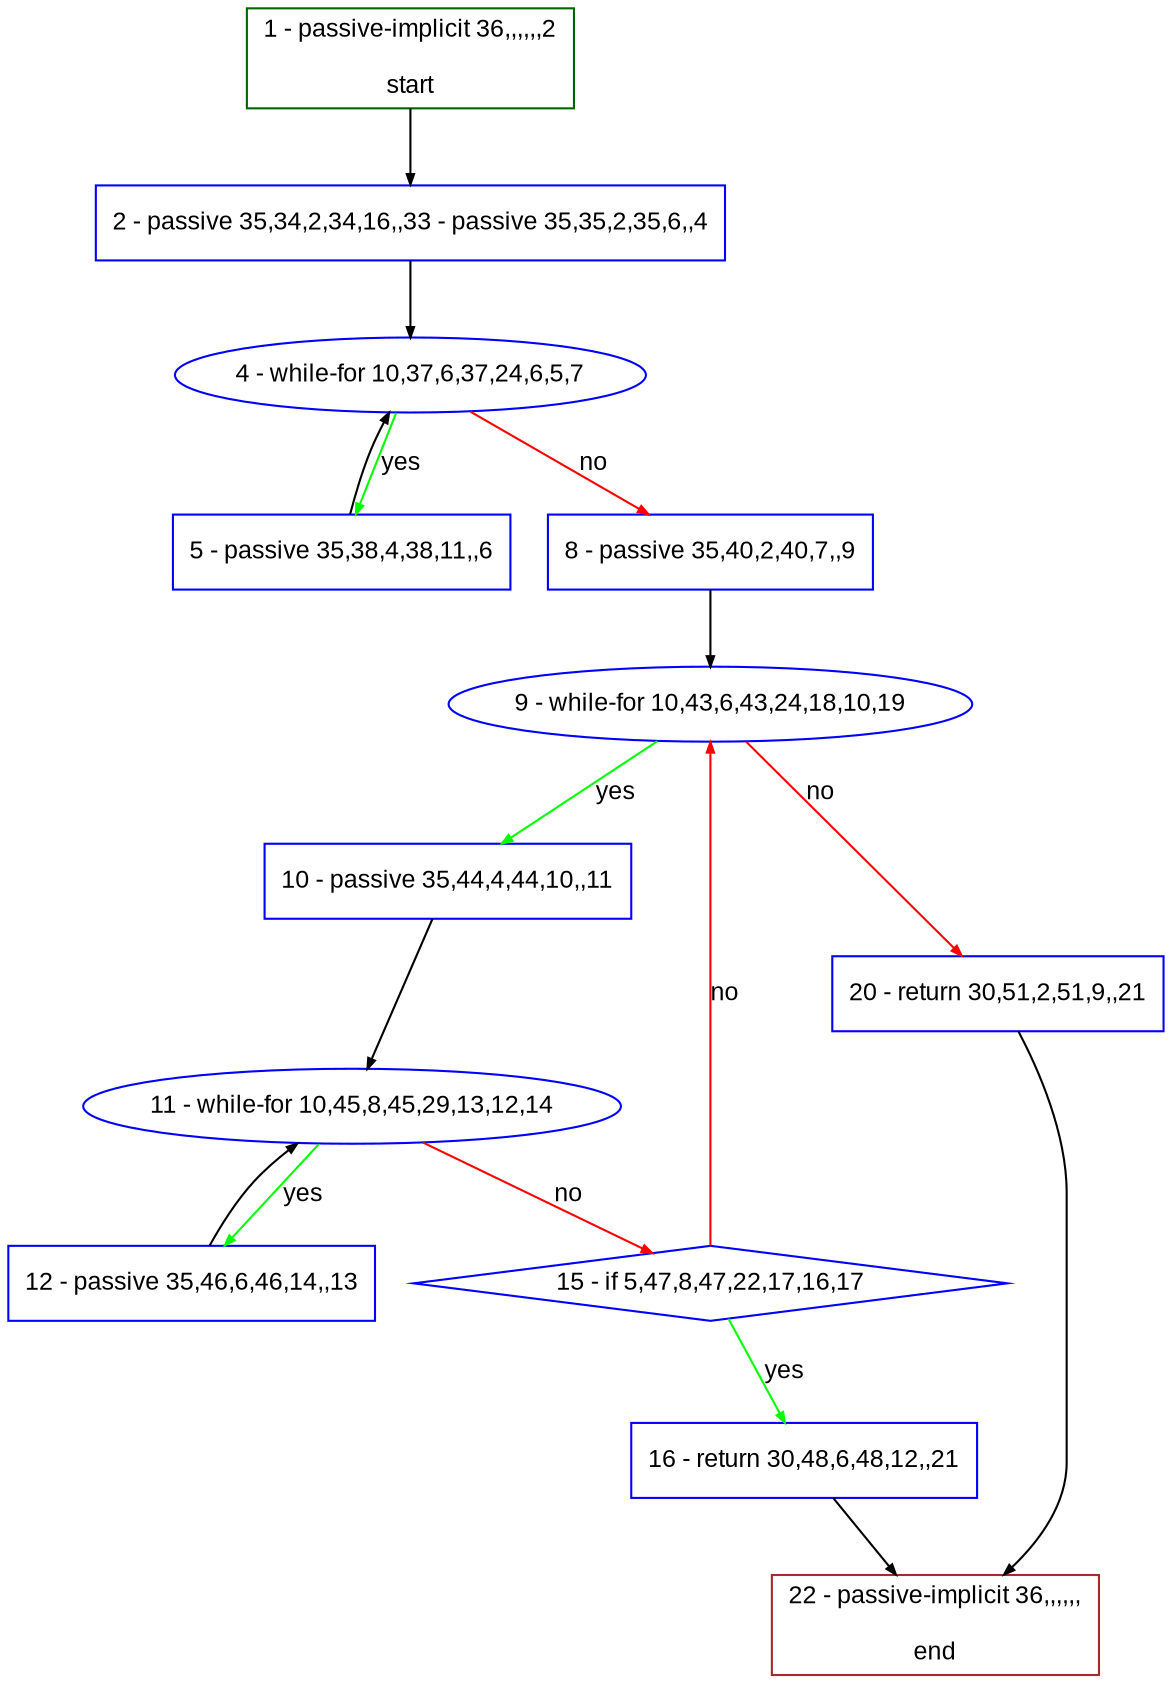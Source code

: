 digraph "" {
  graph [bgcolor="white", fillcolor="#FFFFCC", pack="true", packmode="clust", fontname="Arial", label="", fontsize="12", compound="true", style="rounded,filled"];
  node [node_initialized="no", fillcolor="white", fontname="Arial", label="", color="grey", fontsize="12", fixedsize="false", compound="true", shape="rectangle", style="filled"];
  edge [arrowtail="none", lhead="", fontcolor="black", fontname="Arial", label="", color="black", fontsize="12", arrowhead="normal", arrowsize="0.5", compound="true", ltail="", dir="forward"];
  __N1 [fillcolor="#ffffff", label="2 - passive 35,34,2,34,16,,33 - passive 35,35,2,35,6,,4", color="#0000ff", shape="box", style="filled"];
  __N2 [fillcolor="#ffffff", label="1 - passive-implicit 36,,,,,,2\n\nstart", color="#006400", shape="box", style="filled"];
  __N3 [fillcolor="#ffffff", label="4 - while-for 10,37,6,37,24,6,5,7", color="#0000ff", shape="oval", style="filled"];
  __N4 [fillcolor="#ffffff", label="5 - passive 35,38,4,38,11,,6", color="#0000ff", shape="box", style="filled"];
  __N5 [fillcolor="#ffffff", label="8 - passive 35,40,2,40,7,,9", color="#0000ff", shape="box", style="filled"];
  __N6 [fillcolor="#ffffff", label="9 - while-for 10,43,6,43,24,18,10,19", color="#0000ff", shape="oval", style="filled"];
  __N7 [fillcolor="#ffffff", label="10 - passive 35,44,4,44,10,,11", color="#0000ff", shape="box", style="filled"];
  __N8 [fillcolor="#ffffff", label="20 - return 30,51,2,51,9,,21", color="#0000ff", shape="box", style="filled"];
  __N9 [fillcolor="#ffffff", label="11 - while-for 10,45,8,45,29,13,12,14", color="#0000ff", shape="oval", style="filled"];
  __N10 [fillcolor="#ffffff", label="12 - passive 35,46,6,46,14,,13", color="#0000ff", shape="box", style="filled"];
  __N11 [fillcolor="#ffffff", label="15 - if 5,47,8,47,22,17,16,17", color="#0000ff", shape="diamond", style="filled"];
  __N12 [fillcolor="#ffffff", label="16 - return 30,48,6,48,12,,21", color="#0000ff", shape="box", style="filled"];
  __N13 [fillcolor="#ffffff", label="22 - passive-implicit 36,,,,,,\n\nend", color="#a52a2a", shape="box", style="filled"];
  __N2 -> __N1 [arrowtail="none", color="#000000", label="", arrowhead="normal", dir="forward"];
  __N1 -> __N3 [arrowtail="none", color="#000000", label="", arrowhead="normal", dir="forward"];
  __N3 -> __N4 [arrowtail="none", color="#00ff00", label="yes", arrowhead="normal", dir="forward"];
  __N4 -> __N3 [arrowtail="none", color="#000000", label="", arrowhead="normal", dir="forward"];
  __N3 -> __N5 [arrowtail="none", color="#ff0000", label="no", arrowhead="normal", dir="forward"];
  __N5 -> __N6 [arrowtail="none", color="#000000", label="", arrowhead="normal", dir="forward"];
  __N6 -> __N7 [arrowtail="none", color="#00ff00", label="yes", arrowhead="normal", dir="forward"];
  __N6 -> __N8 [arrowtail="none", color="#ff0000", label="no", arrowhead="normal", dir="forward"];
  __N7 -> __N9 [arrowtail="none", color="#000000", label="", arrowhead="normal", dir="forward"];
  __N9 -> __N10 [arrowtail="none", color="#00ff00", label="yes", arrowhead="normal", dir="forward"];
  __N10 -> __N9 [arrowtail="none", color="#000000", label="", arrowhead="normal", dir="forward"];
  __N9 -> __N11 [arrowtail="none", color="#ff0000", label="no", arrowhead="normal", dir="forward"];
  __N11 -> __N6 [arrowtail="none", color="#ff0000", label="no", arrowhead="normal", dir="forward"];
  __N11 -> __N12 [arrowtail="none", color="#00ff00", label="yes", arrowhead="normal", dir="forward"];
  __N12 -> __N13 [arrowtail="none", color="#000000", label="", arrowhead="normal", dir="forward"];
  __N8 -> __N13 [arrowtail="none", color="#000000", label="", arrowhead="normal", dir="forward"];
}
